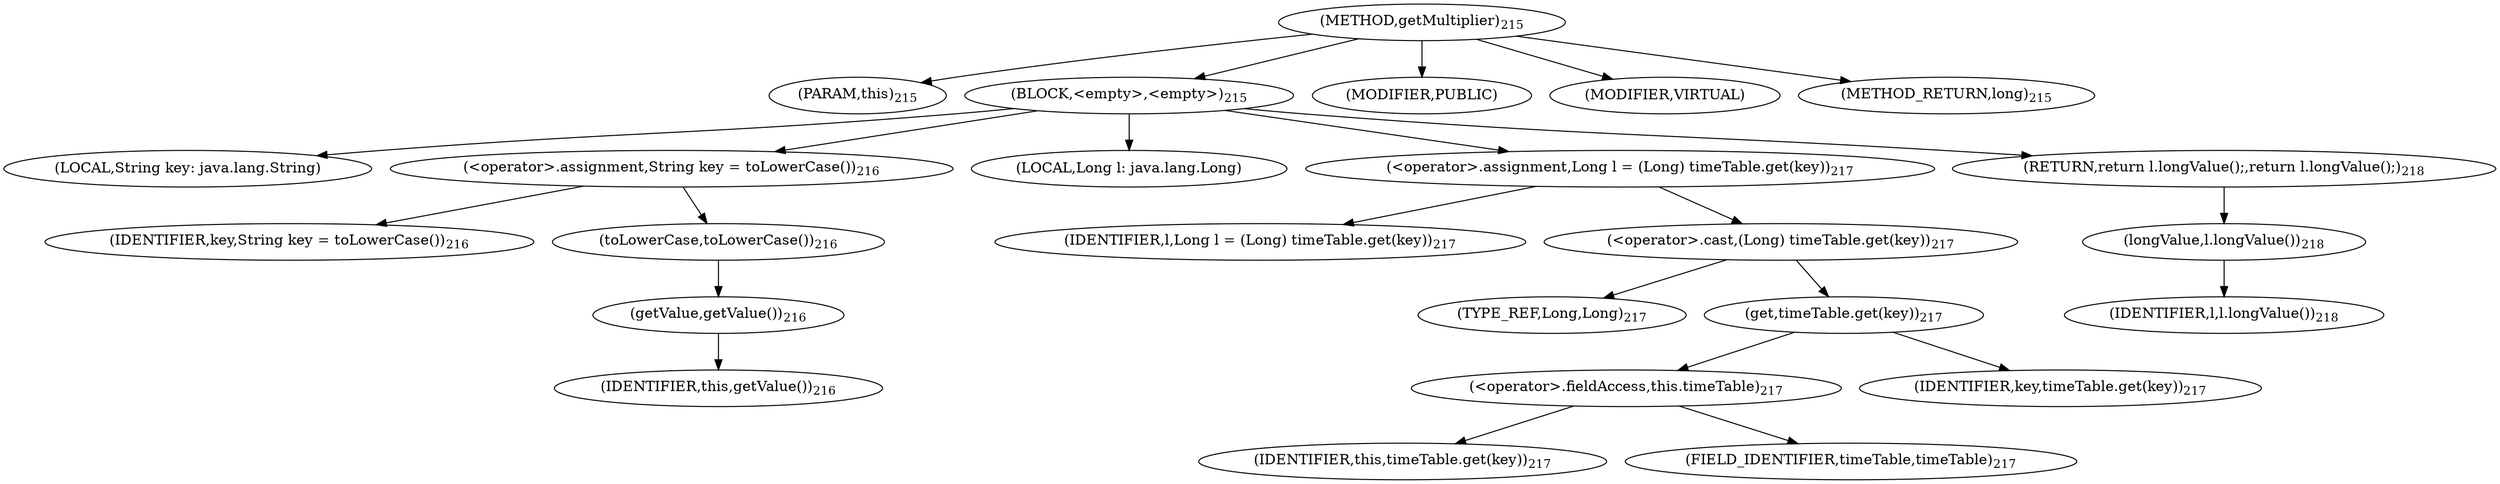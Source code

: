 digraph "getMultiplier" {  
"443" [label = <(METHOD,getMultiplier)<SUB>215</SUB>> ]
"21" [label = <(PARAM,this)<SUB>215</SUB>> ]
"444" [label = <(BLOCK,&lt;empty&gt;,&lt;empty&gt;)<SUB>215</SUB>> ]
"445" [label = <(LOCAL,String key: java.lang.String)> ]
"446" [label = <(&lt;operator&gt;.assignment,String key = toLowerCase())<SUB>216</SUB>> ]
"447" [label = <(IDENTIFIER,key,String key = toLowerCase())<SUB>216</SUB>> ]
"448" [label = <(toLowerCase,toLowerCase())<SUB>216</SUB>> ]
"449" [label = <(getValue,getValue())<SUB>216</SUB>> ]
"20" [label = <(IDENTIFIER,this,getValue())<SUB>216</SUB>> ]
"450" [label = <(LOCAL,Long l: java.lang.Long)> ]
"451" [label = <(&lt;operator&gt;.assignment,Long l = (Long) timeTable.get(key))<SUB>217</SUB>> ]
"452" [label = <(IDENTIFIER,l,Long l = (Long) timeTable.get(key))<SUB>217</SUB>> ]
"453" [label = <(&lt;operator&gt;.cast,(Long) timeTable.get(key))<SUB>217</SUB>> ]
"454" [label = <(TYPE_REF,Long,Long)<SUB>217</SUB>> ]
"455" [label = <(get,timeTable.get(key))<SUB>217</SUB>> ]
"456" [label = <(&lt;operator&gt;.fieldAccess,this.timeTable)<SUB>217</SUB>> ]
"457" [label = <(IDENTIFIER,this,timeTable.get(key))<SUB>217</SUB>> ]
"458" [label = <(FIELD_IDENTIFIER,timeTable,timeTable)<SUB>217</SUB>> ]
"459" [label = <(IDENTIFIER,key,timeTable.get(key))<SUB>217</SUB>> ]
"460" [label = <(RETURN,return l.longValue();,return l.longValue();)<SUB>218</SUB>> ]
"461" [label = <(longValue,l.longValue())<SUB>218</SUB>> ]
"462" [label = <(IDENTIFIER,l,l.longValue())<SUB>218</SUB>> ]
"463" [label = <(MODIFIER,PUBLIC)> ]
"464" [label = <(MODIFIER,VIRTUAL)> ]
"465" [label = <(METHOD_RETURN,long)<SUB>215</SUB>> ]
  "443" -> "21" 
  "443" -> "444" 
  "443" -> "463" 
  "443" -> "464" 
  "443" -> "465" 
  "444" -> "445" 
  "444" -> "446" 
  "444" -> "450" 
  "444" -> "451" 
  "444" -> "460" 
  "446" -> "447" 
  "446" -> "448" 
  "448" -> "449" 
  "449" -> "20" 
  "451" -> "452" 
  "451" -> "453" 
  "453" -> "454" 
  "453" -> "455" 
  "455" -> "456" 
  "455" -> "459" 
  "456" -> "457" 
  "456" -> "458" 
  "460" -> "461" 
  "461" -> "462" 
}

